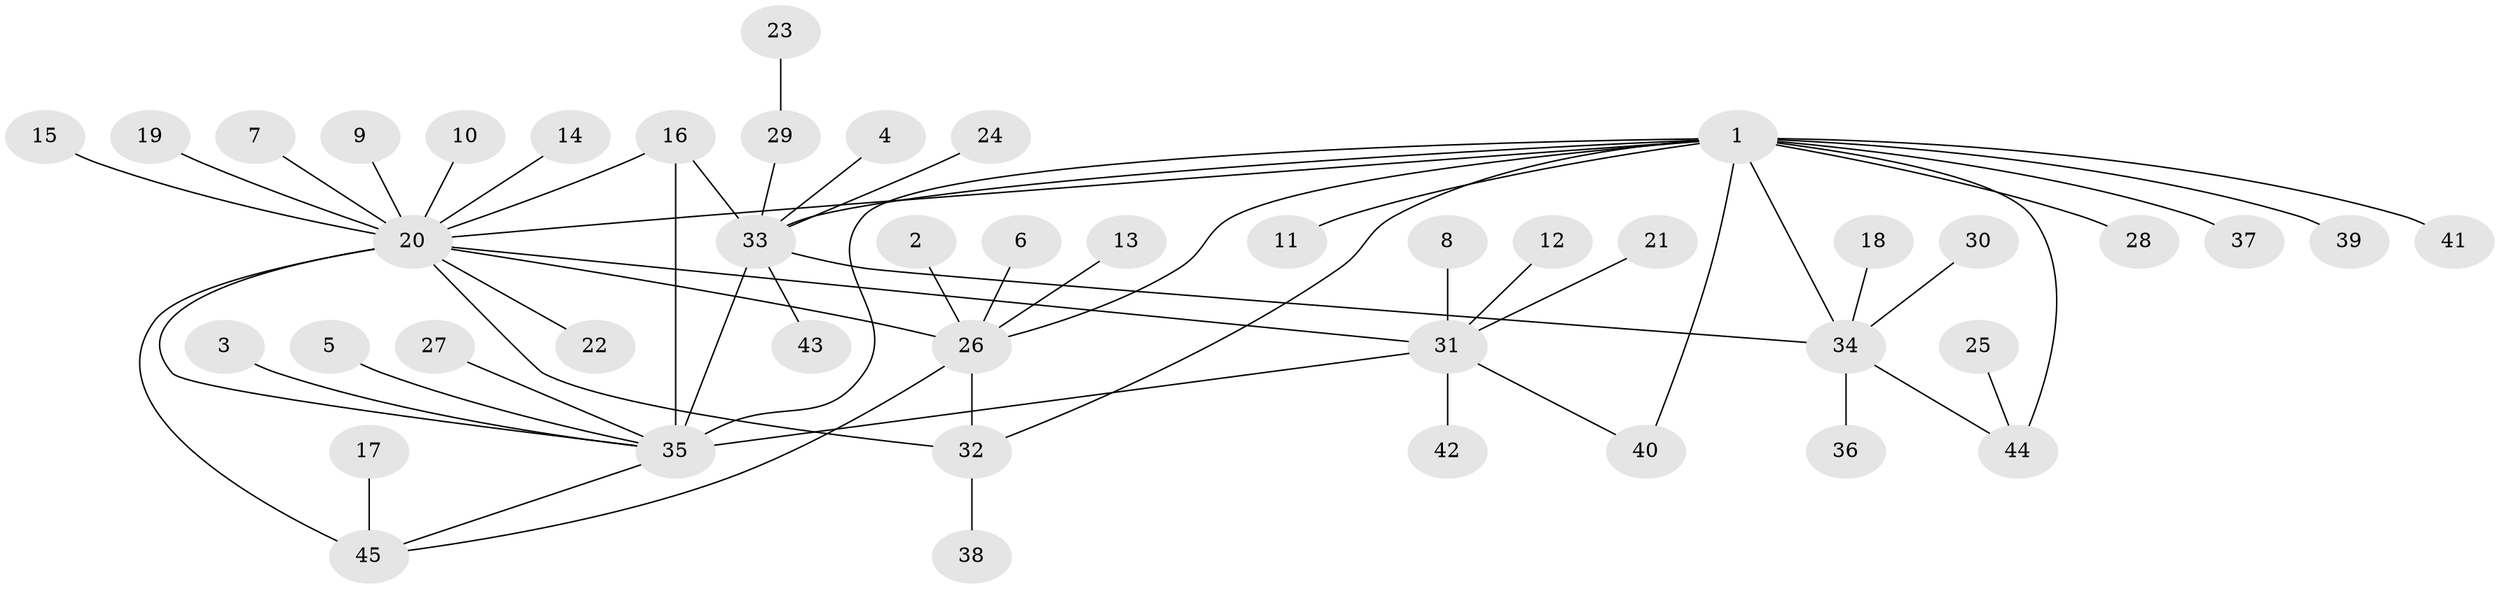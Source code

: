 // original degree distribution, {9: 0.02247191011235955, 6: 0.06741573033707865, 7: 0.02247191011235955, 11: 0.02247191011235955, 4: 0.0449438202247191, 5: 0.02247191011235955, 8: 0.02247191011235955, 10: 0.011235955056179775, 1: 0.5617977528089888, 2: 0.1797752808988764, 3: 0.02247191011235955}
// Generated by graph-tools (version 1.1) at 2025/26/03/09/25 03:26:45]
// undirected, 45 vertices, 57 edges
graph export_dot {
graph [start="1"]
  node [color=gray90,style=filled];
  1;
  2;
  3;
  4;
  5;
  6;
  7;
  8;
  9;
  10;
  11;
  12;
  13;
  14;
  15;
  16;
  17;
  18;
  19;
  20;
  21;
  22;
  23;
  24;
  25;
  26;
  27;
  28;
  29;
  30;
  31;
  32;
  33;
  34;
  35;
  36;
  37;
  38;
  39;
  40;
  41;
  42;
  43;
  44;
  45;
  1 -- 11 [weight=1.0];
  1 -- 20 [weight=1.0];
  1 -- 26 [weight=2.0];
  1 -- 28 [weight=1.0];
  1 -- 32 [weight=1.0];
  1 -- 33 [weight=2.0];
  1 -- 34 [weight=2.0];
  1 -- 35 [weight=1.0];
  1 -- 37 [weight=1.0];
  1 -- 39 [weight=1.0];
  1 -- 40 [weight=1.0];
  1 -- 41 [weight=1.0];
  1 -- 44 [weight=2.0];
  2 -- 26 [weight=1.0];
  3 -- 35 [weight=1.0];
  4 -- 33 [weight=1.0];
  5 -- 35 [weight=1.0];
  6 -- 26 [weight=1.0];
  7 -- 20 [weight=1.0];
  8 -- 31 [weight=1.0];
  9 -- 20 [weight=1.0];
  10 -- 20 [weight=1.0];
  12 -- 31 [weight=1.0];
  13 -- 26 [weight=1.0];
  14 -- 20 [weight=1.0];
  15 -- 20 [weight=1.0];
  16 -- 20 [weight=1.0];
  16 -- 33 [weight=2.0];
  16 -- 35 [weight=2.0];
  17 -- 45 [weight=1.0];
  18 -- 34 [weight=1.0];
  19 -- 20 [weight=1.0];
  20 -- 22 [weight=1.0];
  20 -- 26 [weight=2.0];
  20 -- 31 [weight=1.0];
  20 -- 32 [weight=1.0];
  20 -- 35 [weight=2.0];
  20 -- 45 [weight=3.0];
  21 -- 31 [weight=1.0];
  23 -- 29 [weight=1.0];
  24 -- 33 [weight=1.0];
  25 -- 44 [weight=1.0];
  26 -- 32 [weight=1.0];
  26 -- 45 [weight=2.0];
  27 -- 35 [weight=1.0];
  29 -- 33 [weight=1.0];
  30 -- 34 [weight=1.0];
  31 -- 35 [weight=4.0];
  31 -- 40 [weight=1.0];
  31 -- 42 [weight=1.0];
  32 -- 38 [weight=1.0];
  33 -- 34 [weight=1.0];
  33 -- 35 [weight=1.0];
  33 -- 43 [weight=1.0];
  34 -- 36 [weight=1.0];
  34 -- 44 [weight=1.0];
  35 -- 45 [weight=1.0];
}
